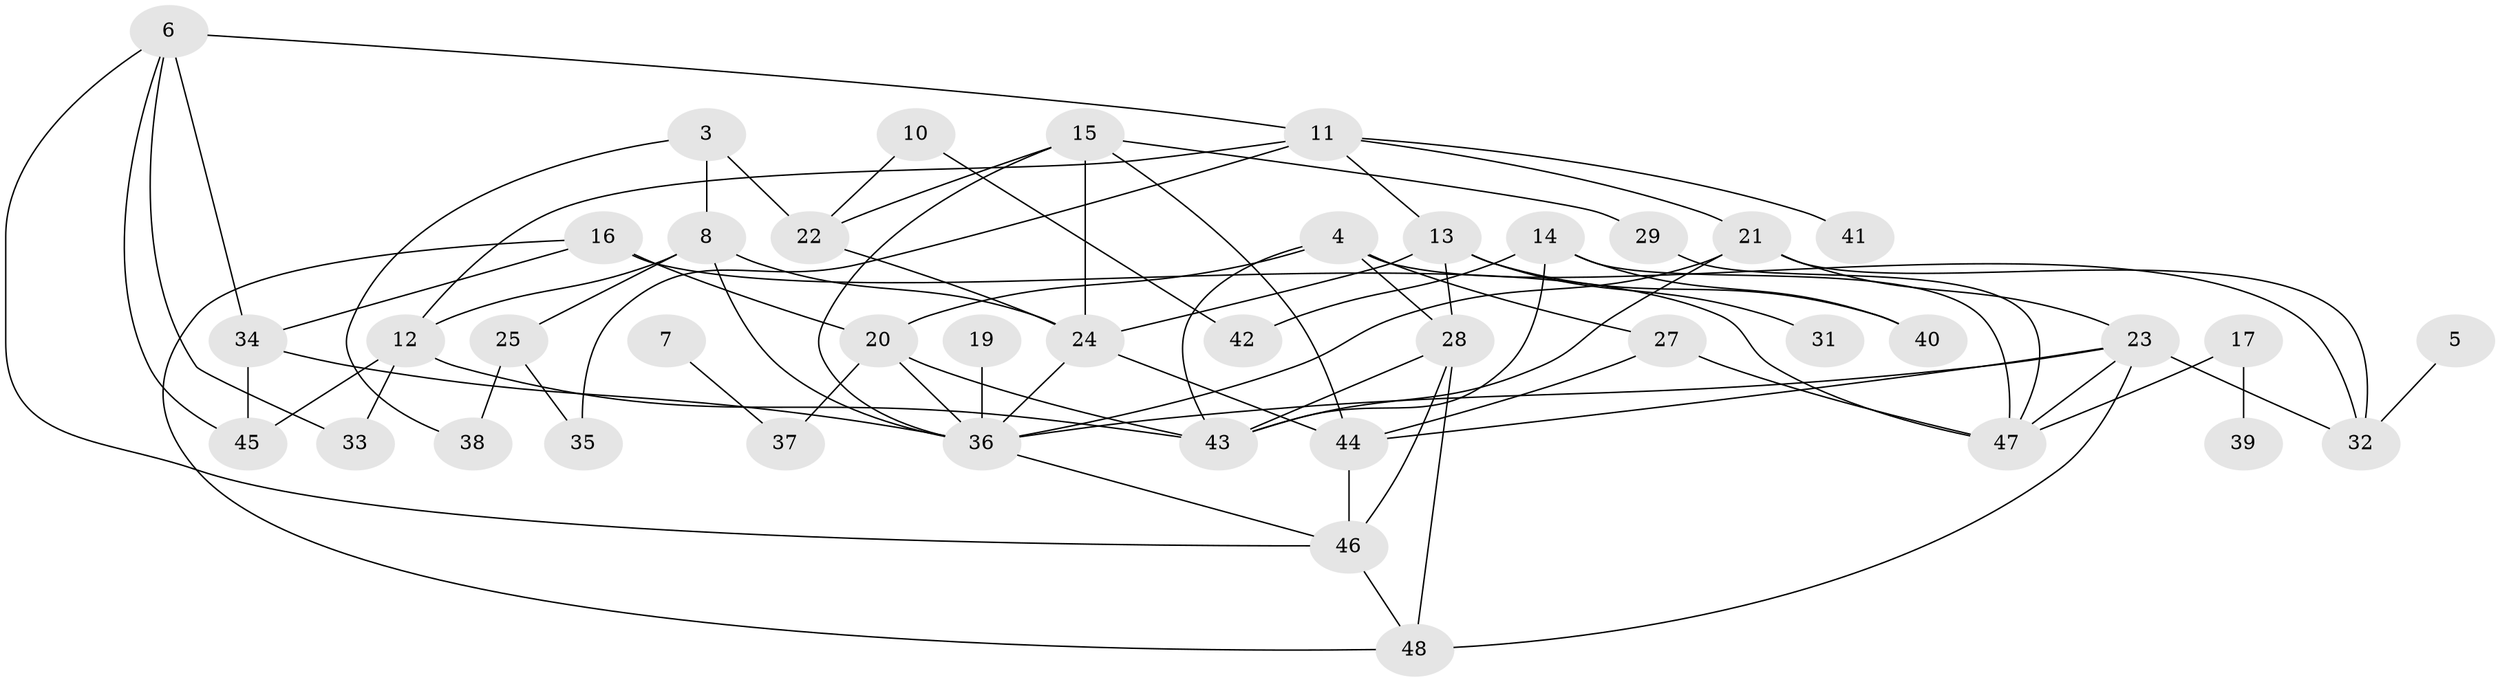 // original degree distribution, {1: 0.21875, 0: 0.0625, 4: 0.15625, 2: 0.1875, 5: 0.0625, 3: 0.2604166666666667, 6: 0.03125, 7: 0.020833333333333332}
// Generated by graph-tools (version 1.1) at 2025/00/03/09/25 03:00:45]
// undirected, 42 vertices, 77 edges
graph export_dot {
graph [start="1"]
  node [color=gray90,style=filled];
  3;
  4;
  5;
  6;
  7;
  8;
  10;
  11;
  12;
  13;
  14;
  15;
  16;
  17;
  19;
  20;
  21;
  22;
  23;
  24;
  25;
  27;
  28;
  29;
  31;
  32;
  33;
  34;
  35;
  36;
  37;
  38;
  39;
  40;
  41;
  42;
  43;
  44;
  45;
  46;
  47;
  48;
  3 -- 8 [weight=1.0];
  3 -- 22 [weight=1.0];
  3 -- 38 [weight=1.0];
  4 -- 20 [weight=1.0];
  4 -- 27 [weight=1.0];
  4 -- 28 [weight=1.0];
  4 -- 32 [weight=1.0];
  4 -- 43 [weight=1.0];
  5 -- 32 [weight=1.0];
  6 -- 11 [weight=1.0];
  6 -- 33 [weight=1.0];
  6 -- 34 [weight=1.0];
  6 -- 45 [weight=1.0];
  6 -- 46 [weight=1.0];
  7 -- 37 [weight=1.0];
  8 -- 12 [weight=1.0];
  8 -- 24 [weight=1.0];
  8 -- 25 [weight=1.0];
  8 -- 36 [weight=1.0];
  10 -- 22 [weight=1.0];
  10 -- 42 [weight=1.0];
  11 -- 12 [weight=1.0];
  11 -- 13 [weight=1.0];
  11 -- 21 [weight=1.0];
  11 -- 35 [weight=1.0];
  11 -- 41 [weight=1.0];
  12 -- 33 [weight=1.0];
  12 -- 43 [weight=1.0];
  12 -- 45 [weight=1.0];
  13 -- 24 [weight=1.0];
  13 -- 28 [weight=1.0];
  13 -- 31 [weight=1.0];
  13 -- 40 [weight=1.0];
  14 -- 40 [weight=1.0];
  14 -- 42 [weight=1.0];
  14 -- 43 [weight=1.0];
  14 -- 47 [weight=1.0];
  15 -- 22 [weight=1.0];
  15 -- 24 [weight=1.0];
  15 -- 29 [weight=1.0];
  15 -- 36 [weight=1.0];
  15 -- 44 [weight=1.0];
  16 -- 20 [weight=1.0];
  16 -- 34 [weight=1.0];
  16 -- 47 [weight=2.0];
  16 -- 48 [weight=1.0];
  17 -- 39 [weight=1.0];
  17 -- 47 [weight=1.0];
  19 -- 36 [weight=1.0];
  20 -- 36 [weight=1.0];
  20 -- 37 [weight=1.0];
  20 -- 43 [weight=1.0];
  21 -- 23 [weight=1.0];
  21 -- 32 [weight=1.0];
  21 -- 36 [weight=1.0];
  21 -- 43 [weight=1.0];
  22 -- 24 [weight=1.0];
  23 -- 32 [weight=1.0];
  23 -- 36 [weight=1.0];
  23 -- 44 [weight=1.0];
  23 -- 47 [weight=1.0];
  23 -- 48 [weight=1.0];
  24 -- 36 [weight=1.0];
  24 -- 44 [weight=1.0];
  25 -- 35 [weight=1.0];
  25 -- 38 [weight=1.0];
  27 -- 44 [weight=1.0];
  27 -- 47 [weight=1.0];
  28 -- 43 [weight=1.0];
  28 -- 46 [weight=1.0];
  28 -- 48 [weight=1.0];
  29 -- 47 [weight=1.0];
  34 -- 36 [weight=1.0];
  34 -- 45 [weight=1.0];
  36 -- 46 [weight=1.0];
  44 -- 46 [weight=1.0];
  46 -- 48 [weight=1.0];
}
